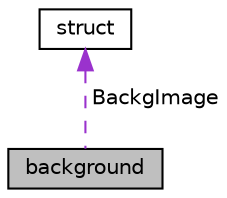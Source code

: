 digraph "background"
{
 // LATEX_PDF_SIZE
  edge [fontname="Helvetica",fontsize="10",labelfontname="Helvetica",labelfontsize="10"];
  node [fontname="Helvetica",fontsize="10",shape=record];
  Node1 [label="background",height=0.2,width=0.4,color="black", fillcolor="grey75", style="filled", fontcolor="black",tooltip=" "];
  Node2 -> Node1 [dir="back",color="darkorchid3",fontsize="10",style="dashed",label=" BackgImage" ,fontname="Helvetica"];
  Node2 [label="struct",height=0.2,width=0.4,color="black", fillcolor="white", style="filled",URL="$structstruct.html",tooltip="struct for minimap"];
}
